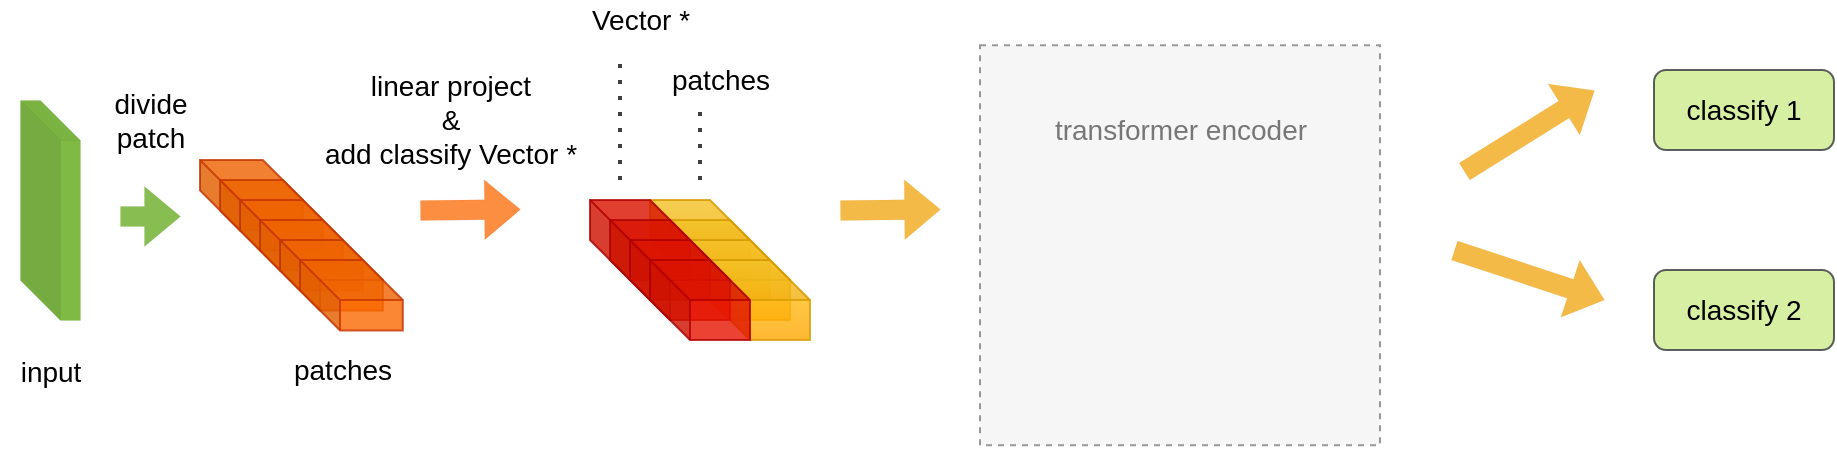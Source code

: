 <mxfile version="16.0.0" type="github">
  <diagram id="rm9Ev4m6QvqAd9nGGGcV" name="Page-1">
    <mxGraphModel dx="946" dy="738" grid="1" gridSize="10" guides="1" tooltips="1" connect="1" arrows="1" fold="1" page="1" pageScale="1" pageWidth="827" pageHeight="1169" math="0" shadow="0">
      <root>
        <mxCell id="0" />
        <mxCell id="1" parent="0" />
        <mxCell id="5IlsBMFir-37_L_1EuhB-6" value="" style="shape=cube;whiteSpace=wrap;html=1;boundedLbl=1;backgroundOutline=1;darkOpacity=0.05;darkOpacity2=0.1;fontSize=14;strokeWidth=0;direction=east;rotation=0;fillColor=#60a917;sketch=0;shadow=0;fontColor=#ffffff;strokeColor=#2D7600;opacity=80;" vertex="1" parent="1">
          <mxGeometry x="110" y="720" width="30" height="110" as="geometry" />
        </mxCell>
        <mxCell id="5IlsBMFir-37_L_1EuhB-23" value="" style="shape=flexArrow;endArrow=classic;html=1;rounded=0;fontSize=14;strokeColor=#2D7600;strokeWidth=0;opacity=75;fillColor=#60a917;" edge="1" parent="1">
          <mxGeometry width="50" height="50" relative="1" as="geometry">
            <mxPoint x="160" y="778" as="sourcePoint" />
            <mxPoint x="190" y="778" as="targetPoint" />
          </mxGeometry>
        </mxCell>
        <mxCell id="5IlsBMFir-37_L_1EuhB-24" value="" style="shape=flexArrow;endArrow=classic;html=1;rounded=0;fontSize=14;strokeColor=#C73500;strokeWidth=0;opacity=75;fillColor=#fa6800;" edge="1" parent="1">
          <mxGeometry width="50" height="50" relative="1" as="geometry">
            <mxPoint x="310" y="775" as="sourcePoint" />
            <mxPoint x="360" y="774.5" as="targetPoint" />
          </mxGeometry>
        </mxCell>
        <mxCell id="5IlsBMFir-37_L_1EuhB-25" value="&lt;p style=&quot;line-height: 1&quot;&gt;input&lt;/p&gt;" style="text;html=1;align=center;verticalAlign=middle;resizable=0;points=[];autosize=1;strokeColor=none;fillColor=none;fontSize=14;" vertex="1" parent="1">
          <mxGeometry x="100" y="830" width="50" height="50" as="geometry" />
        </mxCell>
        <mxCell id="5IlsBMFir-37_L_1EuhB-37" style="edgeStyle=orthogonalEdgeStyle;rounded=0;orthogonalLoop=1;jettySize=auto;html=1;exitX=0;exitY=0;exitDx=0;exitDy=10.82;exitPerimeter=0;entryX=0;entryY=0;entryDx=25;entryDy=0;entryPerimeter=0;fontSize=14;strokeColor=default;strokeWidth=0;opacity=75;" edge="1" parent="1" target="5IlsBMFir-37_L_1EuhB-31">
          <mxGeometry relative="1" as="geometry">
            <mxPoint x="420" y="779.18" as="sourcePoint" />
          </mxGeometry>
        </mxCell>
        <mxCell id="5IlsBMFir-37_L_1EuhB-43" value="" style="group" vertex="1" connectable="0" parent="1">
          <mxGeometry x="200" y="750" width="101.41" height="85.21" as="geometry" />
        </mxCell>
        <mxCell id="5IlsBMFir-37_L_1EuhB-26" value="" style="shape=cube;whiteSpace=wrap;html=1;boundedLbl=1;backgroundOutline=1;darkOpacity=0.05;darkOpacity2=0.1;shadow=0;sketch=0;fontSize=14;strokeColor=#C73500;strokeWidth=1;opacity=80;fillColor=#fa6800;fontColor=#000000;aspect=fixed;" vertex="1" parent="5IlsBMFir-37_L_1EuhB-43">
          <mxGeometry width="51.41" height="35.21" as="geometry" />
        </mxCell>
        <mxCell id="5IlsBMFir-37_L_1EuhB-38" value="" style="shape=cube;whiteSpace=wrap;html=1;boundedLbl=1;backgroundOutline=1;darkOpacity=0.05;darkOpacity2=0.1;shadow=0;sketch=0;fontSize=14;strokeColor=#C73500;strokeWidth=1;opacity=80;fillColor=#fa6800;fontColor=#000000;aspect=fixed;" vertex="1" parent="5IlsBMFir-37_L_1EuhB-43">
          <mxGeometry x="10" y="10" width="51.41" height="35.21" as="geometry" />
        </mxCell>
        <mxCell id="5IlsBMFir-37_L_1EuhB-39" value="" style="shape=cube;whiteSpace=wrap;html=1;boundedLbl=1;backgroundOutline=1;darkOpacity=0.05;darkOpacity2=0.1;shadow=0;sketch=0;fontSize=14;strokeColor=#C73500;strokeWidth=1;opacity=80;fillColor=#fa6800;fontColor=#000000;aspect=fixed;" vertex="1" parent="5IlsBMFir-37_L_1EuhB-43">
          <mxGeometry x="20" y="20" width="51.41" height="35.21" as="geometry" />
        </mxCell>
        <mxCell id="5IlsBMFir-37_L_1EuhB-40" value="" style="shape=cube;whiteSpace=wrap;html=1;boundedLbl=1;backgroundOutline=1;darkOpacity=0.05;darkOpacity2=0.1;shadow=0;sketch=0;fontSize=14;strokeColor=#C73500;strokeWidth=1;opacity=80;fillColor=#fa6800;fontColor=#000000;aspect=fixed;" vertex="1" parent="5IlsBMFir-37_L_1EuhB-43">
          <mxGeometry x="30" y="30" width="51.41" height="35.21" as="geometry" />
        </mxCell>
        <mxCell id="5IlsBMFir-37_L_1EuhB-41" value="" style="shape=cube;whiteSpace=wrap;html=1;boundedLbl=1;backgroundOutline=1;darkOpacity=0.05;darkOpacity2=0.1;shadow=0;sketch=0;fontSize=14;strokeColor=#C73500;strokeWidth=1;opacity=80;fillColor=#fa6800;fontColor=#000000;aspect=fixed;" vertex="1" parent="5IlsBMFir-37_L_1EuhB-43">
          <mxGeometry x="40" y="40" width="51.41" height="35.21" as="geometry" />
        </mxCell>
        <mxCell id="5IlsBMFir-37_L_1EuhB-42" value="" style="shape=cube;whiteSpace=wrap;html=1;boundedLbl=1;backgroundOutline=1;darkOpacity=0.05;darkOpacity2=0.1;shadow=0;sketch=0;fontSize=14;strokeColor=#C73500;strokeWidth=1;opacity=80;fillColor=#fa6800;fontColor=#000000;aspect=fixed;" vertex="1" parent="5IlsBMFir-37_L_1EuhB-43">
          <mxGeometry x="50" y="50" width="51.41" height="35.21" as="geometry" />
        </mxCell>
        <mxCell id="5IlsBMFir-37_L_1EuhB-45" value="divide&lt;br&gt;patch" style="text;html=1;align=center;verticalAlign=middle;resizable=0;points=[];autosize=1;strokeColor=none;fillColor=none;fontSize=14;" vertex="1" parent="1">
          <mxGeometry x="150" y="710" width="50" height="40" as="geometry" />
        </mxCell>
        <mxCell id="5IlsBMFir-37_L_1EuhB-47" value="linear project&lt;br&gt;&amp;amp;&lt;br&gt;add classify Vector *" style="text;html=1;align=center;verticalAlign=middle;resizable=0;points=[];autosize=1;strokeColor=none;fillColor=none;fontSize=14;" vertex="1" parent="1">
          <mxGeometry x="255" y="700" width="140" height="60" as="geometry" />
        </mxCell>
        <mxCell id="5IlsBMFir-37_L_1EuhB-49" value="patches" style="text;html=1;align=center;verticalAlign=middle;resizable=0;points=[];autosize=1;strokeColor=none;fillColor=none;fontSize=14;" vertex="1" parent="1">
          <mxGeometry x="241.41" y="845" width="60" height="20" as="geometry" />
        </mxCell>
        <mxCell id="5IlsBMFir-37_L_1EuhB-104" value="" style="group" vertex="1" connectable="0" parent="1">
          <mxGeometry x="390" y="670" width="115" height="170" as="geometry" />
        </mxCell>
        <mxCell id="5IlsBMFir-37_L_1EuhB-95" value="" style="group" vertex="1" connectable="0" parent="5IlsBMFir-37_L_1EuhB-104">
          <mxGeometry x="5" y="100" width="110" height="70" as="geometry" />
        </mxCell>
        <mxCell id="5IlsBMFir-37_L_1EuhB-68" value="" style="shape=cube;whiteSpace=wrap;html=1;boundedLbl=1;backgroundOutline=1;darkOpacity=0.05;darkOpacity2=0.1;shadow=0;sketch=0;fontSize=14;strokeColor=#d79b00;strokeWidth=1;fillColor=#ffcd28;opacity=80;gradientColor=#ffa500;" vertex="1" parent="5IlsBMFir-37_L_1EuhB-95">
          <mxGeometry x="30" width="50" height="40" as="geometry" />
        </mxCell>
        <mxCell id="5IlsBMFir-37_L_1EuhB-71" value="" style="shape=cube;whiteSpace=wrap;html=1;boundedLbl=1;backgroundOutline=1;darkOpacity=0.05;darkOpacity2=0.1;shadow=0;sketch=0;fontSize=14;strokeColor=#d79b00;strokeWidth=1;fillColor=#ffcd28;opacity=80;gradientColor=#ffa500;" vertex="1" parent="5IlsBMFir-37_L_1EuhB-95">
          <mxGeometry x="40" y="10" width="50" height="40" as="geometry" />
        </mxCell>
        <mxCell id="5IlsBMFir-37_L_1EuhB-72" value="" style="shape=cube;whiteSpace=wrap;html=1;boundedLbl=1;backgroundOutline=1;darkOpacity=0.05;darkOpacity2=0.1;shadow=0;sketch=0;fontSize=14;strokeColor=#d79b00;strokeWidth=1;fillColor=#ffcd28;opacity=80;gradientColor=#ffa500;" vertex="1" parent="5IlsBMFir-37_L_1EuhB-95">
          <mxGeometry x="50" y="20" width="50" height="40" as="geometry" />
        </mxCell>
        <mxCell id="5IlsBMFir-37_L_1EuhB-73" value="" style="shape=cube;whiteSpace=wrap;html=1;boundedLbl=1;backgroundOutline=1;darkOpacity=0.05;darkOpacity2=0.1;shadow=0;sketch=0;fontSize=14;strokeColor=#d79b00;strokeWidth=1;fillColor=#ffcd28;opacity=80;gradientColor=#ffa500;" vertex="1" parent="5IlsBMFir-37_L_1EuhB-95">
          <mxGeometry x="60" y="30" width="50" height="40" as="geometry" />
        </mxCell>
        <mxCell id="5IlsBMFir-37_L_1EuhB-91" value="" style="shape=cube;whiteSpace=wrap;html=1;boundedLbl=1;backgroundOutline=1;darkOpacity=0.05;darkOpacity2=0.1;shadow=0;sketch=0;fontSize=14;strokeColor=#B20000;strokeWidth=1;fillColor=#e51400;opacity=80;fontColor=#ffffff;" vertex="1" parent="5IlsBMFir-37_L_1EuhB-95">
          <mxGeometry width="50" height="40" as="geometry" />
        </mxCell>
        <mxCell id="5IlsBMFir-37_L_1EuhB-92" value="" style="shape=cube;whiteSpace=wrap;html=1;boundedLbl=1;backgroundOutline=1;darkOpacity=0.05;darkOpacity2=0.1;shadow=0;sketch=0;fontSize=14;strokeColor=#B20000;strokeWidth=1;fillColor=#e51400;opacity=80;fontColor=#ffffff;" vertex="1" parent="5IlsBMFir-37_L_1EuhB-95">
          <mxGeometry x="10" y="10" width="50" height="40" as="geometry" />
        </mxCell>
        <mxCell id="5IlsBMFir-37_L_1EuhB-93" value="" style="shape=cube;whiteSpace=wrap;html=1;boundedLbl=1;backgroundOutline=1;darkOpacity=0.05;darkOpacity2=0.1;shadow=0;sketch=0;fontSize=14;strokeColor=#B20000;strokeWidth=1;fillColor=#e51400;opacity=80;fontColor=#ffffff;" vertex="1" parent="5IlsBMFir-37_L_1EuhB-95">
          <mxGeometry x="20" y="20" width="50" height="40" as="geometry" />
        </mxCell>
        <mxCell id="5IlsBMFir-37_L_1EuhB-94" value="" style="shape=cube;whiteSpace=wrap;html=1;boundedLbl=1;backgroundOutline=1;darkOpacity=0.05;darkOpacity2=0.1;shadow=0;sketch=0;fontSize=14;strokeColor=#B20000;strokeWidth=1;fillColor=#e51400;opacity=80;fontColor=#ffffff;" vertex="1" parent="5IlsBMFir-37_L_1EuhB-95">
          <mxGeometry x="30" y="30" width="50" height="40" as="geometry" />
        </mxCell>
        <mxCell id="5IlsBMFir-37_L_1EuhB-99" value="" style="endArrow=none;dashed=1;html=1;dashPattern=1 3;strokeWidth=2;rounded=0;fontSize=14;opacity=75;" edge="1" parent="5IlsBMFir-37_L_1EuhB-104">
          <mxGeometry width="50" height="50" relative="1" as="geometry">
            <mxPoint x="20" y="90" as="sourcePoint" />
            <mxPoint x="20" y="30" as="targetPoint" />
          </mxGeometry>
        </mxCell>
        <mxCell id="5IlsBMFir-37_L_1EuhB-100" value="Vector *" style="text;html=1;align=center;verticalAlign=middle;resizable=0;points=[];autosize=1;strokeColor=none;fillColor=none;fontSize=14;" vertex="1" parent="5IlsBMFir-37_L_1EuhB-104">
          <mxGeometry width="60" height="20" as="geometry" />
        </mxCell>
        <mxCell id="5IlsBMFir-37_L_1EuhB-102" value="" style="endArrow=none;dashed=1;html=1;dashPattern=1 3;strokeWidth=2;rounded=0;fontSize=14;opacity=75;" edge="1" parent="5IlsBMFir-37_L_1EuhB-104">
          <mxGeometry width="50" height="50" relative="1" as="geometry">
            <mxPoint x="60" y="90" as="sourcePoint" />
            <mxPoint x="60" y="50" as="targetPoint" />
          </mxGeometry>
        </mxCell>
        <mxCell id="5IlsBMFir-37_L_1EuhB-103" value="patches" style="text;html=1;align=center;verticalAlign=middle;resizable=0;points=[];autosize=1;strokeColor=none;fillColor=none;fontSize=14;" vertex="1" parent="5IlsBMFir-37_L_1EuhB-104">
          <mxGeometry x="40" y="30" width="60" height="20" as="geometry" />
        </mxCell>
        <mxCell id="5IlsBMFir-37_L_1EuhB-108" value="transformer encoder" style="text;html=1;align=center;verticalAlign=middle;resizable=0;points=[];autosize=1;strokeColor=none;fillColor=none;fontSize=14;" vertex="1" parent="1">
          <mxGeometry x="620" y="725" width="140" height="20" as="geometry" />
        </mxCell>
        <mxCell id="5IlsBMFir-37_L_1EuhB-109" value="" style="shape=flexArrow;endArrow=classic;html=1;rounded=0;fontSize=14;strokeColor=#BD7000;strokeWidth=0;opacity=75;fillColor=#f0a30a;" edge="1" parent="1">
          <mxGeometry width="50" height="50" relative="1" as="geometry">
            <mxPoint x="520" y="775" as="sourcePoint" />
            <mxPoint x="570" y="774.5" as="targetPoint" />
          </mxGeometry>
        </mxCell>
        <mxCell id="5IlsBMFir-37_L_1EuhB-111" value="" style="shape=flexArrow;endArrow=classic;html=1;rounded=0;fontSize=14;strokeColor=#BD7000;strokeWidth=0;opacity=75;fillColor=#f0a30a;" edge="1" parent="1">
          <mxGeometry width="50" height="50" relative="1" as="geometry">
            <mxPoint x="832" y="755.5" as="sourcePoint" />
            <mxPoint x="897" y="715" as="targetPoint" />
          </mxGeometry>
        </mxCell>
        <mxCell id="5IlsBMFir-37_L_1EuhB-112" value="" style="shape=flexArrow;endArrow=classic;html=1;rounded=0;fontSize=14;strokeColor=#BD7000;strokeWidth=0;opacity=75;fillColor=#f0a30a;" edge="1" parent="1">
          <mxGeometry width="50" height="50" relative="1" as="geometry">
            <mxPoint x="827" y="795" as="sourcePoint" />
            <mxPoint x="902" y="819.75" as="targetPoint" />
          </mxGeometry>
        </mxCell>
        <mxCell id="5IlsBMFir-37_L_1EuhB-113" value="classify 1" style="rounded=1;whiteSpace=wrap;html=1;shadow=0;sketch=0;fontSize=14;strokeColor=#36393d;strokeWidth=1;fillColor=#cdeb8b;opacity=80;" vertex="1" parent="1">
          <mxGeometry x="927" y="705" width="90" height="40" as="geometry" />
        </mxCell>
        <mxCell id="5IlsBMFir-37_L_1EuhB-114" value="classify 2" style="rounded=1;whiteSpace=wrap;html=1;shadow=0;sketch=0;fontSize=14;strokeColor=#36393d;strokeWidth=1;fillColor=#cdeb8b;opacity=80;" vertex="1" parent="1">
          <mxGeometry x="927" y="805" width="90" height="40" as="geometry" />
        </mxCell>
        <mxCell id="5IlsBMFir-37_L_1EuhB-115" value="" style="whiteSpace=wrap;html=1;aspect=fixed;shadow=0;sketch=0;fontSize=14;strokeColor=#36393d;strokeWidth=1;fillColor=#eeeeee;opacity=50;dashed=1;" vertex="1" parent="1">
          <mxGeometry x="590" y="692.61" width="200" height="200" as="geometry" />
        </mxCell>
      </root>
    </mxGraphModel>
  </diagram>
</mxfile>
